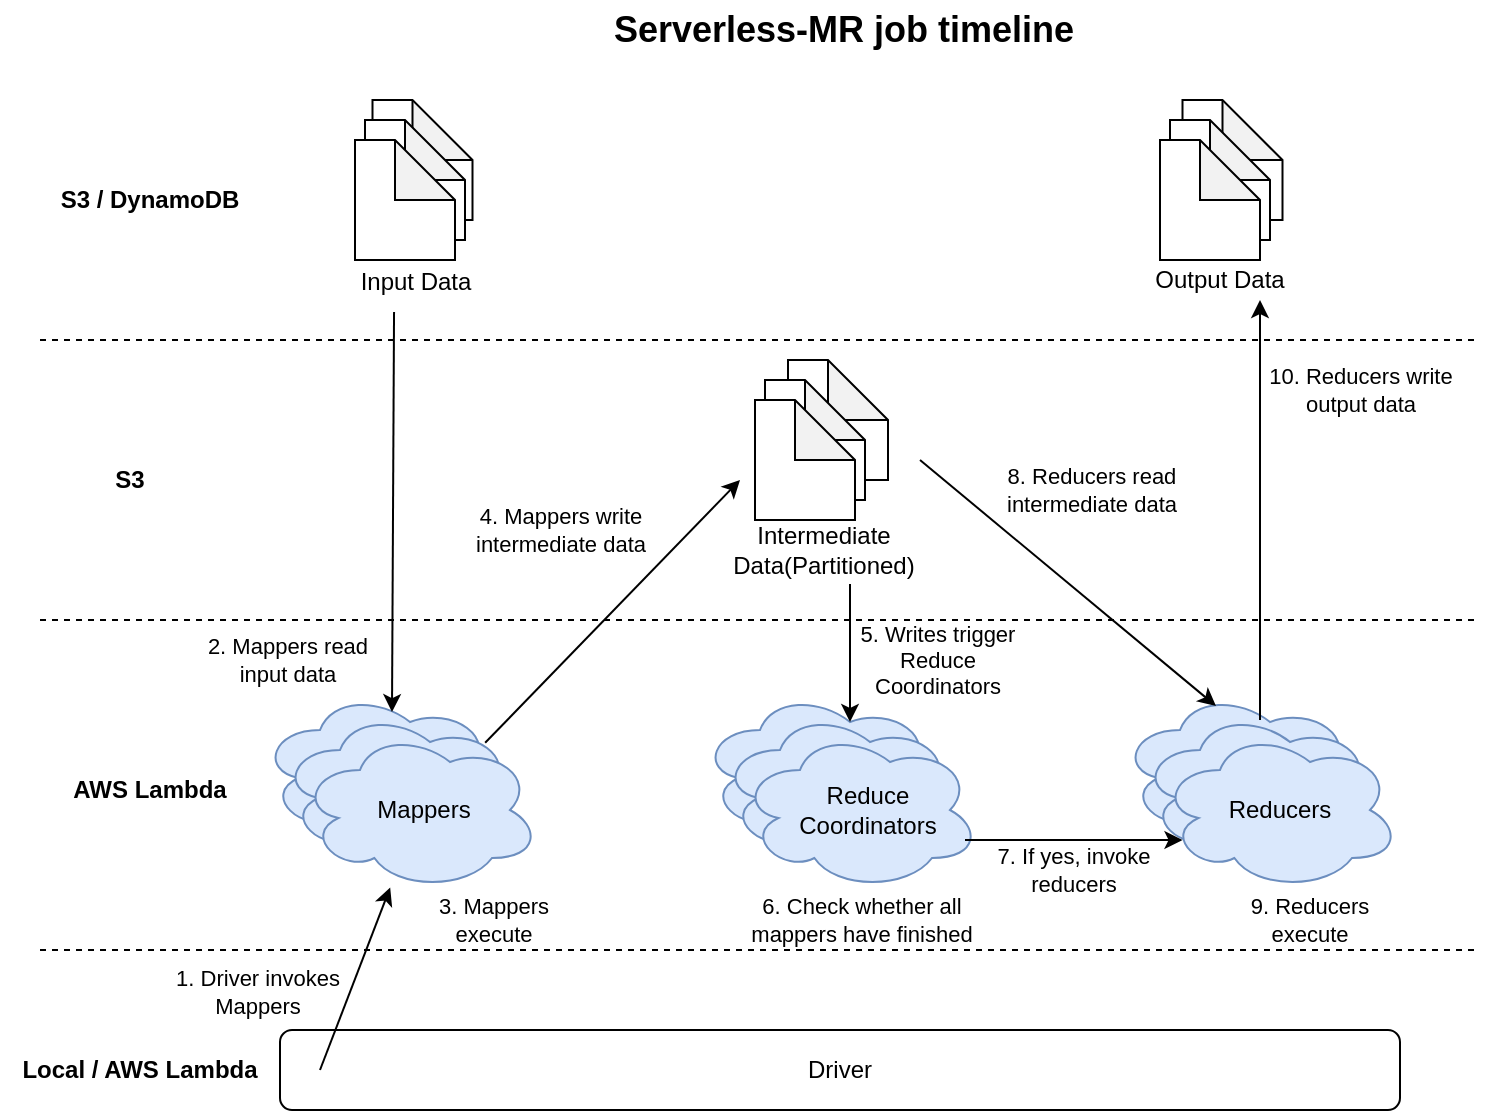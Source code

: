 <mxfile version="12.9.6" type="device"><diagram id="odum6YScVyFEzYbO1t8I" name="Page-1"><mxGraphModel dx="786" dy="465" grid="1" gridSize="10" guides="1" tooltips="1" connect="1" arrows="1" fold="1" page="1" pageScale="1" pageWidth="827" pageHeight="1169" math="0" shadow="0"><root><mxCell id="0"/><mxCell id="1" parent="0"/><mxCell id="gr41uNsMEzMLbg9pzWM5-4" value="Driver" style="rounded=1;whiteSpace=wrap;html=1;" vertex="1" parent="1"><mxGeometry x="160" y="545" width="560" height="40" as="geometry"/></mxCell><mxCell id="gr41uNsMEzMLbg9pzWM5-7" value="Serverless-MR job timeline" style="text;html=1;strokeColor=none;fillColor=none;align=center;verticalAlign=middle;whiteSpace=wrap;rounded=0;fontSize=18;fontStyle=1" vertex="1" parent="1"><mxGeometry x="307" y="30" width="270" height="30" as="geometry"/></mxCell><mxCell id="gr41uNsMEzMLbg9pzWM5-9" value="Local / AWS Lambda" style="text;html=1;strokeColor=none;fillColor=none;align=center;verticalAlign=middle;whiteSpace=wrap;rounded=0;fontStyle=1" vertex="1" parent="1"><mxGeometry x="20" y="555" width="140" height="20" as="geometry"/></mxCell><mxCell id="gr41uNsMEzMLbg9pzWM5-10" value="AWS Lambda" style="text;html=1;strokeColor=none;fillColor=none;align=center;verticalAlign=middle;whiteSpace=wrap;rounded=0;fontStyle=1" vertex="1" parent="1"><mxGeometry x="40" y="415" width="110" height="20" as="geometry"/></mxCell><mxCell id="gr41uNsMEzMLbg9pzWM5-11" value="" style="ellipse;shape=cloud;whiteSpace=wrap;html=1;fillColor=#dae8fc;strokeColor=#6c8ebf;" vertex="1" parent="1"><mxGeometry x="150" y="375" width="120" height="80" as="geometry"/></mxCell><mxCell id="gr41uNsMEzMLbg9pzWM5-12" value="" style="ellipse;shape=cloud;whiteSpace=wrap;html=1;fillColor=#dae8fc;strokeColor=#6c8ebf;" vertex="1" parent="1"><mxGeometry x="160" y="385" width="120" height="80" as="geometry"/></mxCell><mxCell id="gr41uNsMEzMLbg9pzWM5-13" value="" style="ellipse;shape=cloud;whiteSpace=wrap;html=1;fillColor=#dae8fc;strokeColor=#6c8ebf;" vertex="1" parent="1"><mxGeometry x="170" y="395" width="120" height="80" as="geometry"/></mxCell><mxCell id="gr41uNsMEzMLbg9pzWM5-14" value="" style="ellipse;shape=cloud;whiteSpace=wrap;html=1;fillColor=#dae8fc;strokeColor=#6c8ebf;" vertex="1" parent="1"><mxGeometry x="370" y="375" width="120" height="80" as="geometry"/></mxCell><mxCell id="gr41uNsMEzMLbg9pzWM5-15" value="" style="ellipse;shape=cloud;whiteSpace=wrap;html=1;fillColor=#dae8fc;strokeColor=#6c8ebf;" vertex="1" parent="1"><mxGeometry x="380" y="385" width="120" height="80" as="geometry"/></mxCell><mxCell id="gr41uNsMEzMLbg9pzWM5-16" value="" style="ellipse;shape=cloud;whiteSpace=wrap;html=1;fillColor=#dae8fc;strokeColor=#6c8ebf;" vertex="1" parent="1"><mxGeometry x="390" y="395" width="120" height="80" as="geometry"/></mxCell><mxCell id="gr41uNsMEzMLbg9pzWM5-17" value="" style="ellipse;shape=cloud;whiteSpace=wrap;html=1;fillColor=#dae8fc;strokeColor=#6c8ebf;" vertex="1" parent="1"><mxGeometry x="580" y="375" width="120" height="80" as="geometry"/></mxCell><mxCell id="gr41uNsMEzMLbg9pzWM5-18" value="" style="ellipse;shape=cloud;whiteSpace=wrap;html=1;fillColor=#dae8fc;strokeColor=#6c8ebf;" vertex="1" parent="1"><mxGeometry x="590" y="385" width="120" height="80" as="geometry"/></mxCell><mxCell id="gr41uNsMEzMLbg9pzWM5-19" value="" style="ellipse;shape=cloud;whiteSpace=wrap;html=1;fillColor=#dae8fc;strokeColor=#6c8ebf;" vertex="1" parent="1"><mxGeometry x="600" y="395" width="120" height="80" as="geometry"/></mxCell><mxCell id="gr41uNsMEzMLbg9pzWM5-21" value="" style="shape=note;whiteSpace=wrap;html=1;backgroundOutline=1;darkOpacity=0.05;" vertex="1" parent="1"><mxGeometry x="206.25" y="80" width="50" height="60" as="geometry"/></mxCell><mxCell id="gr41uNsMEzMLbg9pzWM5-22" value="" style="shape=note;whiteSpace=wrap;html=1;backgroundOutline=1;darkOpacity=0.05;" vertex="1" parent="1"><mxGeometry x="202.5" y="90" width="50" height="60" as="geometry"/></mxCell><mxCell id="gr41uNsMEzMLbg9pzWM5-23" value="" style="shape=note;whiteSpace=wrap;html=1;backgroundOutline=1;darkOpacity=0.05;" vertex="1" parent="1"><mxGeometry x="197.5" y="100" width="50" height="60" as="geometry"/></mxCell><mxCell id="gr41uNsMEzMLbg9pzWM5-24" value="" style="shape=note;whiteSpace=wrap;html=1;backgroundOutline=1;darkOpacity=0.05;" vertex="1" parent="1"><mxGeometry x="414" y="210" width="50" height="60" as="geometry"/></mxCell><mxCell id="gr41uNsMEzMLbg9pzWM5-25" value="" style="shape=note;whiteSpace=wrap;html=1;backgroundOutline=1;darkOpacity=0.05;" vertex="1" parent="1"><mxGeometry x="402.5" y="220" width="50" height="60" as="geometry"/></mxCell><mxCell id="gr41uNsMEzMLbg9pzWM5-26" value="" style="shape=note;whiteSpace=wrap;html=1;backgroundOutline=1;darkOpacity=0.05;" vertex="1" parent="1"><mxGeometry x="397.5" y="230" width="50" height="60" as="geometry"/></mxCell><mxCell id="gr41uNsMEzMLbg9pzWM5-27" value="" style="shape=note;whiteSpace=wrap;html=1;backgroundOutline=1;darkOpacity=0.05;" vertex="1" parent="1"><mxGeometry x="611.25" y="80" width="50" height="60" as="geometry"/></mxCell><mxCell id="gr41uNsMEzMLbg9pzWM5-28" value="" style="shape=note;whiteSpace=wrap;html=1;backgroundOutline=1;darkOpacity=0.05;" vertex="1" parent="1"><mxGeometry x="605" y="90" width="50" height="60" as="geometry"/></mxCell><mxCell id="gr41uNsMEzMLbg9pzWM5-29" value="" style="shape=note;whiteSpace=wrap;html=1;backgroundOutline=1;darkOpacity=0.05;" vertex="1" parent="1"><mxGeometry x="600" y="100" width="50" height="60" as="geometry"/></mxCell><mxCell id="gr41uNsMEzMLbg9pzWM5-30" value="S3 / DynamoDB" style="text;html=1;strokeColor=none;fillColor=none;align=center;verticalAlign=middle;whiteSpace=wrap;rounded=0;fontStyle=1" vertex="1" parent="1"><mxGeometry x="40" y="120" width="110" height="20" as="geometry"/></mxCell><mxCell id="gr41uNsMEzMLbg9pzWM5-31" value="S3" style="text;html=1;strokeColor=none;fillColor=none;align=center;verticalAlign=middle;whiteSpace=wrap;rounded=0;fontStyle=1" vertex="1" parent="1"><mxGeometry x="30" y="260" width="110" height="20" as="geometry"/></mxCell><mxCell id="gr41uNsMEzMLbg9pzWM5-32" value="Input Data" style="text;html=1;strokeColor=none;fillColor=none;align=center;verticalAlign=middle;whiteSpace=wrap;rounded=0;fontSize=12;" vertex="1" parent="1"><mxGeometry x="187.5" y="161" width="80" height="20" as="geometry"/></mxCell><mxCell id="gr41uNsMEzMLbg9pzWM5-33" value="Output Data" style="text;html=1;strokeColor=none;fillColor=none;align=center;verticalAlign=middle;whiteSpace=wrap;rounded=0;fontSize=12;" vertex="1" parent="1"><mxGeometry x="590" y="160" width="80" height="20" as="geometry"/></mxCell><mxCell id="gr41uNsMEzMLbg9pzWM5-34" value="Intermediate Data(Partitioned)" style="text;html=1;strokeColor=none;fillColor=none;align=center;verticalAlign=middle;whiteSpace=wrap;rounded=0;fontSize=12;" vertex="1" parent="1"><mxGeometry x="382.5" y="290" width="97.5" height="30" as="geometry"/></mxCell><mxCell id="gr41uNsMEzMLbg9pzWM5-35" value="Mappers" style="text;html=1;strokeColor=none;fillColor=none;align=center;verticalAlign=middle;whiteSpace=wrap;rounded=0;fontSize=12;" vertex="1" parent="1"><mxGeometry x="182.5" y="420" width="97.5" height="30" as="geometry"/></mxCell><mxCell id="gr41uNsMEzMLbg9pzWM5-36" value="Reducers" style="text;html=1;strokeColor=none;fillColor=none;align=center;verticalAlign=middle;whiteSpace=wrap;rounded=0;fontSize=12;" vertex="1" parent="1"><mxGeometry x="611.25" y="420" width="97.5" height="30" as="geometry"/></mxCell><mxCell id="gr41uNsMEzMLbg9pzWM5-37" value="Reduce&lt;br&gt;Coordinators" style="text;html=1;strokeColor=none;fillColor=none;align=center;verticalAlign=middle;whiteSpace=wrap;rounded=0;fontSize=12;" vertex="1" parent="1"><mxGeometry x="405" y="420" width="97.5" height="30" as="geometry"/></mxCell><mxCell id="gr41uNsMEzMLbg9pzWM5-38" value="" style="endArrow=classic;html=1;fontSize=12;" edge="1" parent="1" target="gr41uNsMEzMLbg9pzWM5-13"><mxGeometry width="50" height="50" relative="1" as="geometry"><mxPoint x="180" y="565" as="sourcePoint"/><mxPoint x="230" y="515" as="targetPoint"/></mxGeometry></mxCell><mxCell id="gr41uNsMEzMLbg9pzWM5-39" value="" style="endArrow=none;dashed=1;html=1;fontSize=12;" edge="1" parent="1"><mxGeometry width="50" height="50" relative="1" as="geometry"><mxPoint x="40" y="200" as="sourcePoint"/><mxPoint x="760" y="200" as="targetPoint"/></mxGeometry></mxCell><mxCell id="gr41uNsMEzMLbg9pzWM5-40" value="" style="endArrow=none;dashed=1;html=1;fontSize=12;" edge="1" parent="1"><mxGeometry width="50" height="50" relative="1" as="geometry"><mxPoint x="40" y="340" as="sourcePoint"/><mxPoint x="760" y="340" as="targetPoint"/></mxGeometry></mxCell><mxCell id="gr41uNsMEzMLbg9pzWM5-41" value="" style="endArrow=none;dashed=1;html=1;fontSize=12;" edge="1" parent="1"><mxGeometry width="50" height="50" relative="1" as="geometry"><mxPoint x="40" y="505" as="sourcePoint"/><mxPoint x="760" y="505" as="targetPoint"/></mxGeometry></mxCell><mxCell id="gr41uNsMEzMLbg9pzWM5-42" value="1. &lt;font style=&quot;font-size: 11px&quot;&gt;Driver invokes Mappers&lt;/font&gt;" style="text;html=1;strokeColor=none;fillColor=none;align=center;verticalAlign=middle;whiteSpace=wrap;rounded=0;fontSize=11;" vertex="1" parent="1"><mxGeometry x="90" y="511" width="117.5" height="30" as="geometry"/></mxCell><mxCell id="gr41uNsMEzMLbg9pzWM5-43" value="2. &lt;font style=&quot;font-size: 11px&quot;&gt;Mappers read input data&lt;/font&gt;" style="text;html=1;strokeColor=none;fillColor=none;align=center;verticalAlign=middle;whiteSpace=wrap;rounded=0;fontSize=11;" vertex="1" parent="1"><mxGeometry x="120" y="345" width="87.5" height="30" as="geometry"/></mxCell><mxCell id="gr41uNsMEzMLbg9pzWM5-44" value="" style="endArrow=classic;html=1;fontSize=12;exitX=0.369;exitY=1.25;exitDx=0;exitDy=0;exitPerimeter=0;entryX=0.55;entryY=0.138;entryDx=0;entryDy=0;entryPerimeter=0;" edge="1" parent="1" source="gr41uNsMEzMLbg9pzWM5-32" target="gr41uNsMEzMLbg9pzWM5-11"><mxGeometry width="50" height="50" relative="1" as="geometry"><mxPoint x="204.95" y="272.25" as="sourcePoint"/><mxPoint x="217" y="350" as="targetPoint"/></mxGeometry></mxCell><mxCell id="gr41uNsMEzMLbg9pzWM5-45" value="" style="endArrow=classic;html=1;fontSize=12;" edge="1" parent="1" source="gr41uNsMEzMLbg9pzWM5-13"><mxGeometry width="50" height="50" relative="1" as="geometry"><mxPoint x="227.02" y="196" as="sourcePoint"/><mxPoint x="390" y="270" as="targetPoint"/></mxGeometry></mxCell><mxCell id="gr41uNsMEzMLbg9pzWM5-46" value="3. &lt;font style=&quot;font-size: 11px&quot;&gt;Mappers execute&lt;/font&gt;" style="text;html=1;strokeColor=none;fillColor=none;align=center;verticalAlign=middle;whiteSpace=wrap;rounded=0;fontSize=11;" vertex="1" parent="1"><mxGeometry x="222.5" y="475" width="87.5" height="30" as="geometry"/></mxCell><mxCell id="gr41uNsMEzMLbg9pzWM5-47" value="4. &lt;font style=&quot;font-size: 11px&quot;&gt;Mappers write intermediate data&lt;/font&gt;" style="text;html=1;strokeColor=none;fillColor=none;align=center;verticalAlign=middle;whiteSpace=wrap;rounded=0;fontSize=11;" vertex="1" parent="1"><mxGeometry x="252.5" y="280" width="95" height="30" as="geometry"/></mxCell><mxCell id="gr41uNsMEzMLbg9pzWM5-48" value="5. Writes t&lt;font style=&quot;font-size: 11px&quot;&gt;rigger Reduce Coordinators&lt;/font&gt;" style="text;html=1;strokeColor=none;fillColor=none;align=center;verticalAlign=middle;whiteSpace=wrap;rounded=0;fontSize=11;" vertex="1" parent="1"><mxGeometry x="440" y="345" width="97.5" height="30" as="geometry"/></mxCell><mxCell id="gr41uNsMEzMLbg9pzWM5-49" value="" style="endArrow=classic;html=1;fontSize=12;entryX=0.625;entryY=0.2;entryDx=0;entryDy=0;entryPerimeter=0;" edge="1" parent="1" target="gr41uNsMEzMLbg9pzWM5-14"><mxGeometry width="50" height="50" relative="1" as="geometry"><mxPoint x="445" y="322" as="sourcePoint"/><mxPoint x="397.497" y="328.747" as="targetPoint"/></mxGeometry></mxCell><mxCell id="gr41uNsMEzMLbg9pzWM5-50" value="6. Check whether all mappers have finished" style="text;html=1;strokeColor=none;fillColor=none;align=center;verticalAlign=middle;whiteSpace=wrap;rounded=0;fontSize=11;" vertex="1" parent="1"><mxGeometry x="390" y="475" width="121.5" height="30" as="geometry"/></mxCell><mxCell id="gr41uNsMEzMLbg9pzWM5-51" value="" style="endArrow=classic;html=1;fontSize=11;exitX=1;exitY=1;exitDx=0;exitDy=0;entryX=0;entryY=1;entryDx=0;entryDy=0;" edge="1" parent="1" source="gr41uNsMEzMLbg9pzWM5-37" target="gr41uNsMEzMLbg9pzWM5-36"><mxGeometry width="50" height="50" relative="1" as="geometry"><mxPoint x="360" y="360" as="sourcePoint"/><mxPoint x="596" y="430" as="targetPoint"/></mxGeometry></mxCell><mxCell id="gr41uNsMEzMLbg9pzWM5-52" value="7. If yes, invoke reducers" style="text;html=1;strokeColor=none;fillColor=none;align=center;verticalAlign=middle;whiteSpace=wrap;rounded=0;fontSize=11;" vertex="1" parent="1"><mxGeometry x="511.5" y="450" width="90" height="30" as="geometry"/></mxCell><mxCell id="gr41uNsMEzMLbg9pzWM5-53" value="8. Reducers read intermediate data" style="text;html=1;strokeColor=none;fillColor=none;align=center;verticalAlign=middle;whiteSpace=wrap;rounded=0;fontSize=11;" vertex="1" parent="1"><mxGeometry x="521.25" y="260" width="90" height="30" as="geometry"/></mxCell><mxCell id="gr41uNsMEzMLbg9pzWM5-54" value="" style="endArrow=classic;html=1;fontSize=12;entryX=0.4;entryY=0.1;entryDx=0;entryDy=0;entryPerimeter=0;" edge="1" parent="1" target="gr41uNsMEzMLbg9pzWM5-17"><mxGeometry width="50" height="50" relative="1" as="geometry"><mxPoint x="480" y="260" as="sourcePoint"/><mxPoint x="400" y="280" as="targetPoint"/></mxGeometry></mxCell><mxCell id="gr41uNsMEzMLbg9pzWM5-58" value="9. Reducers execute" style="text;html=1;strokeColor=none;fillColor=none;align=center;verticalAlign=middle;whiteSpace=wrap;rounded=0;fontSize=11;" vertex="1" parent="1"><mxGeometry x="630" y="475" width="90" height="30" as="geometry"/></mxCell><mxCell id="gr41uNsMEzMLbg9pzWM5-59" value="" style="endArrow=classic;html=1;fontSize=12;entryX=0.75;entryY=1;entryDx=0;entryDy=0;exitX=0.5;exitY=0.063;exitDx=0;exitDy=0;exitPerimeter=0;" edge="1" parent="1" source="gr41uNsMEzMLbg9pzWM5-18" target="gr41uNsMEzMLbg9pzWM5-33"><mxGeometry width="50" height="50" relative="1" as="geometry"><mxPoint x="490" y="270" as="sourcePoint"/><mxPoint x="638" y="393" as="targetPoint"/></mxGeometry></mxCell><mxCell id="gr41uNsMEzMLbg9pzWM5-60" value="10. Reducers write output data" style="text;html=1;strokeColor=none;fillColor=none;align=center;verticalAlign=middle;whiteSpace=wrap;rounded=0;fontSize=11;" vertex="1" parent="1"><mxGeometry x="650" y="210" width="101.25" height="30" as="geometry"/></mxCell></root></mxGraphModel></diagram></mxfile>